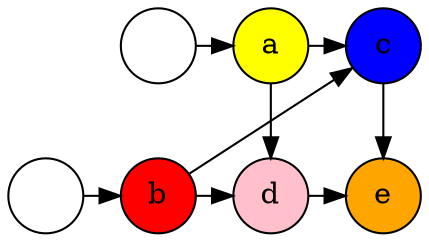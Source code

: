 digraph G {
	node [fontcolor=black rankdir=BT shape=circle size="4,8" style=filled]
	subgraph r1 {
		rank=same
		x [label="" fillcolor=white]
		1 [label=a fillcolor=yellow]
		3 [label=c fillcolor=blue]
	}
	subgraph r2 {
		rank=same
		y [label="" fillcolor=white]
		2 [label=b fillcolor=red]
		4 [label=d fillcolor=pink]
		5 [label=e fillcolor=orange]
	}
	5 [label=e fillcolor=orange]
	x -> 1
	y -> 2
	1 -> 3
	1 -> 4
	2 -> 3
	2 -> 4
	3 -> 5
	4 -> 5
}
